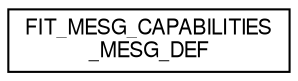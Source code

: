 digraph "Graphical Class Hierarchy"
{
  edge [fontname="FreeSans",fontsize="10",labelfontname="FreeSans",labelfontsize="10"];
  node [fontname="FreeSans",fontsize="10",shape=record];
  rankdir="LR";
  Node1 [label="FIT_MESG_CAPABILITIES\l_MESG_DEF",height=0.2,width=0.4,color="black", fillcolor="white", style="filled",URL="$struct_f_i_t___m_e_s_g___c_a_p_a_b_i_l_i_t_i_e_s___m_e_s_g___d_e_f.html"];
}
